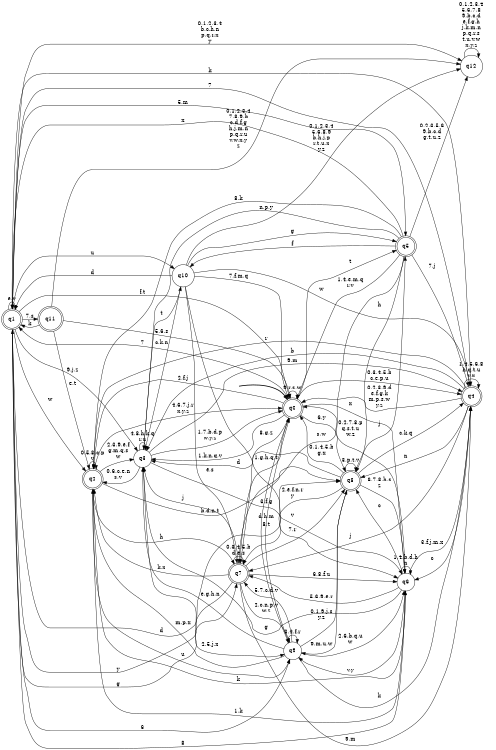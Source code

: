 digraph BlueStar {
__start0 [style = invis, shape = none, label = "", width = 0, height = 0];

rankdir=LR;
size="8,5";

s0 [style="rounded,filled", color="black", fillcolor="white" shape="doublecircle", label="q0"];
s1 [style="rounded,filled", color="black", fillcolor="white" shape="doublecircle", label="q1"];
s2 [style="rounded,filled", color="black", fillcolor="white" shape="doublecircle", label="q2"];
s3 [style="filled", color="black", fillcolor="white" shape="circle", label="q3"];
s4 [style="rounded,filled", color="black", fillcolor="white" shape="doublecircle", label="q4"];
s5 [style="rounded,filled", color="black", fillcolor="white" shape="doublecircle", label="q5"];
s6 [style="filled", color="black", fillcolor="white" shape="circle", label="q6"];
s7 [style="rounded,filled", color="black", fillcolor="white" shape="doublecircle", label="q7"];
s8 [style="rounded,filled", color="black", fillcolor="white" shape="doublecircle", label="q8"];
s9 [style="filled", color="black", fillcolor="white" shape="circle", label="q9"];
s10 [style="filled", color="black", fillcolor="white" shape="circle", label="q10"];
s11 [style="rounded,filled", color="black", fillcolor="white" shape="doublecircle", label="q11"];
s12 [style="filled", color="black", fillcolor="white" shape="circle", label="q12"];
subgraph cluster_main { 
	graph [pad=".75", ranksep="0.15", nodesep="0.15"];
	 style=invis; 
	__start0 -> s0 [penwidth=2];
}
s0 -> s0 [label="9,r,s,w"];
s0 -> s1 [label="7"];
s0 -> s2 [label="2,f,j"];
s0 -> s3 [label="1,k,n,q,v"];
s0 -> s4 [label="0,3,4,5,b\nc,e,p,u"];
s0 -> s5 [label="t"];
s0 -> s6 [label="x"];
s0 -> s7 [label="8,g,z"];
s0 -> s8 [label="6,y"];
s0 -> s9 [label="d,h,m"];
s1 -> s0 [label="f,t"];
s1 -> s1 [label="e,v"];
s1 -> s2 [label="w"];
s1 -> s3 [label="9,j,z"];
s1 -> s4 [label="k"];
s1 -> s5 [label="5,m"];
s1 -> s6 [label="8"];
s1 -> s7 [label="g"];
s1 -> s8 [label="d"];
s1 -> s9 [label="6"];
s1 -> s10 [label="u"];
s1 -> s11 [label="7,s"];
s1 -> s12 [label="0,1,2,3,4\nb,c,h,n\np,q,r,x\ny"];
s2 -> s0 [label="4,6,7,j,r\nx,y,z"];
s2 -> s2 [label="0,5,8,c,p\nv"];
s2 -> s3 [label="2,3,9,e,f\ng,m,q,s\nw"];
s2 -> s6 [label="1,k"];
s2 -> s7 [label="h"];
s2 -> s8 [label="b,d,n,t"];
s2 -> s9 [label="u"];
s3 -> s0 [label="1,7,b,d,p\nw,y,z"];
s3 -> s2 [label="0,6,c,e,n\ns,v"];
s3 -> s3 [label="4,8,h,k,q\nr,u"];
s3 -> s4 [label="9,m"];
s3 -> s6 [label="3,f,g"];
s3 -> s9 [label="2,5,j,x"];
s3 -> s10 [label="t"];
s4 -> s0 [label="0,2,3,9,d\ne,f,g,k\nm,p,s,w\ny,z"];
s4 -> s1 [label="7"];
s4 -> s2 [label="r"];
s4 -> s3 [label="b"];
s4 -> s4 [label="1,4,5,6,8\nh,q,t,u\nv,x"];
s4 -> s6 [label="c"];
s4 -> s7 [label="j"];
s4 -> s8 [label="n"];
s5 -> s0 [label="1,4,e,m,q\nr,v"];
s5 -> s1 [label="x"];
s5 -> s2 [label="8,k"];
s5 -> s3 [label="n,p,y"];
s5 -> s4 [label="7,j"];
s5 -> s7 [label="s,w"];
s5 -> s8 [label="h"];
s5 -> s10 [label="f"];
s5 -> s12 [label="0,2,3,5,6\n9,b,c,d\ng,t,u,z"];
s6 -> s0 [label="0,2,7,8,p\nq,s,t,u\nw,z"];
s6 -> s2 [label="k"];
s6 -> s3 [label="g"];
s6 -> s4 [label="3,f,j,m,x"];
s6 -> s6 [label="1,4,b,d,h\nn"];
s6 -> s7 [label="5,6,9,e,r"];
s6 -> s8 [label="c"];
s6 -> s9 [label="v,y"];
s7 -> s0 [label="1,g,h,q,t"];
s7 -> s1 [label="y"];
s7 -> s2 [label="k,x"];
s7 -> s3 [label="j"];
s7 -> s4 [label="9,m"];
s7 -> s6 [label="6,8,f,u"];
s7 -> s7 [label="0,3,4,5,b\nd,e,s"];
s7 -> s8 [label="7,r"];
s7 -> s9 [label="2,c,n,p,v\nw,z"];
s8 -> s0 [label="0,1,4,5,b\ng,x"];
s8 -> s3 [label="d"];
s8 -> s4 [label="c,k,q"];
s8 -> s5 [label="j"];
s8 -> s6 [label="6,7,8,h,s\nz"];
s8 -> s7 [label="2,e,f,n,r\ny"];
s8 -> s8 [label="3,p,t,v"];
s8 -> s9 [label="9,m,u,w"];
s9 -> s0 [label="8,t"];
s9 -> s2 [label="m,p,x"];
s9 -> s3 [label="e,g,h,n"];
s9 -> s4 [label="k"];
s9 -> s6 [label="2,6,b,q,u\nw"];
s9 -> s7 [label="5,7,c,d,v"];
s9 -> s8 [label="0,1,9,j,s\ny,z"];
s9 -> s9 [label="3,4,f,r"];
s10 -> s0 [label="7,f,m,q"];
s10 -> s1 [label="d"];
s10 -> s3 [label="c,k,n"];
s10 -> s4 [label="w"];
s10 -> s5 [label="g"];
s10 -> s6 [label="v"];
s10 -> s7 [label="e,s"];
s10 -> s12 [label="0,1,2,3,4\n5,6,8,9\nb,h,j,p\nr,t,u,x\ny,z"];
s11 -> s0 [label="5,6,s"];
s11 -> s1 [label="k"];
s11 -> s2 [label="e,t"];
s11 -> s12 [label="0,1,2,3,4\n7,8,9,b\nc,d,f,g\nh,j,m,n\np,q,r,u\nv,w,x,y\nz"];
s12 -> s12 [label="0,1,2,3,4\n5,6,7,8\n9,b,c,d\ne,f,g,h\nj,k,m,n\np,q,r,s\nt,u,v,w\nx,y,z"];

}